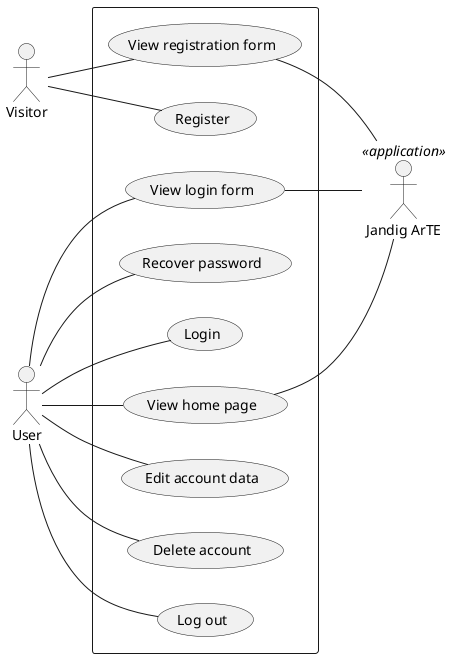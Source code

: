 @startuml

left to right direction

actor "Visitor"                     as V
actor "User"                        as U
actor "Jandig ArTE" <<application>> as J

rectangle {
    usecase "View registration form" as UC1
    usecase "Register"               as UC2
    usecase "View login form"        as UC3
    usecase "Recover password"       as UC4
    usecase "Login"                  as UC5
    usecase "View home page"         as UC6
    usecase "Edit account data"      as UC7
    usecase "Delete account"         as UC8
    usecase "Log out"                as UC9
}

' Visitor's relationships
UC1 -- V
V -- UC2

' User's relationships
UC3 -- U
U -- UC4
U -- UC5
UC6 -- U
U -- UC7
U -- UC8
U -- UC9

' System's relationships
UC1 -- J
UC3 -- J
UC6 -- J

@enduml